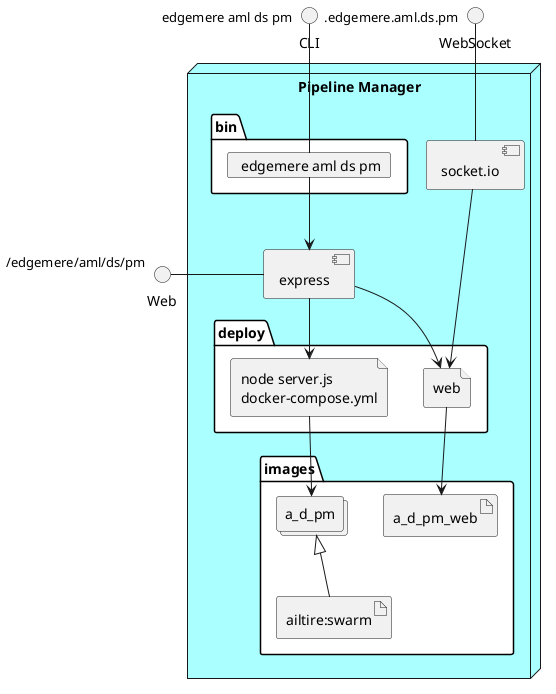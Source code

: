 @startuml
  interface CLI
  interface Web
  interface WebSocket
node "Pipeline Manager" #aaffff {
  component express as REST
  component socket.io as socket
  folder bin #ffffff {
    card " edgemere aml ds pm" as binName
  }
  binName --> REST

  folder deploy #ffffff {
      file "node server.js\ndocker-compose.yml" as a_d_pm_container
      REST --> a_d_pm_container

  
    file "web" as web_container
    REST --> web_container
    socket ---> web_container
  
  }
  folder images #ffffff {
    collections "a_d_pm" as a_d_pmimage
    artifact "ailtire:swarm" as ailtireswarm
    a_d_pmimage <|-- ailtireswarm
    a_d_pm_container --> a_d_pmimage

  
      artifact "a_d_pm_web" as a_d_pm_web
      web_container --> a_d_pm_web
    
  }
}
CLI " edgemere aml ds pm" -- binName
Web "/edgemere/aml/ds/pm" - REST
WebSocket ".edgemere.aml.ds.pm" -- socket

@enduml
